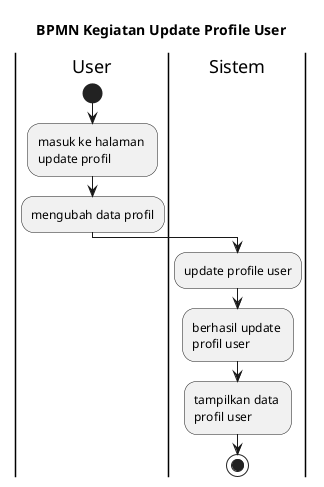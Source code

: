 @startuml user-update-profile
title BPMN Kegiatan Update Profile User

|User|
start
:masuk ke halaman \nupdate profil;
:mengubah data profil;
|Sistem|
:update profile user;
:berhasil update \nprofil user;
:tampilkan data \nprofil user; 
stop
@enduml